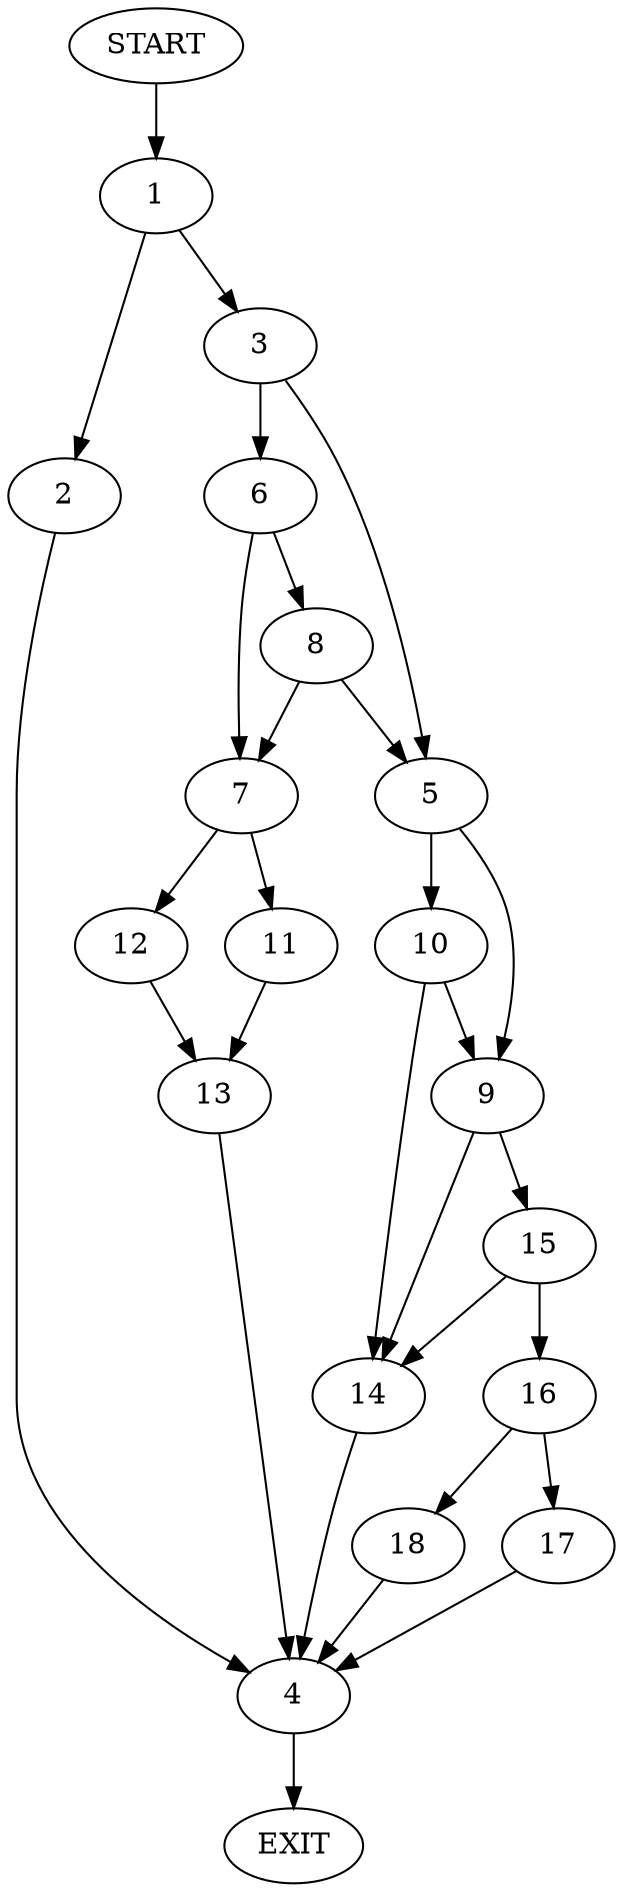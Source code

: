 digraph {
0 [label="START"]
19 [label="EXIT"]
0 -> 1
1 -> 2
1 -> 3
2 -> 4
3 -> 5
3 -> 6
4 -> 19
6 -> 7
6 -> 8
5 -> 9
5 -> 10
7 -> 11
7 -> 12
8 -> 5
8 -> 7
12 -> 13
11 -> 13
13 -> 4
10 -> 9
10 -> 14
9 -> 14
9 -> 15
14 -> 4
15 -> 14
15 -> 16
16 -> 17
16 -> 18
18 -> 4
17 -> 4
}
